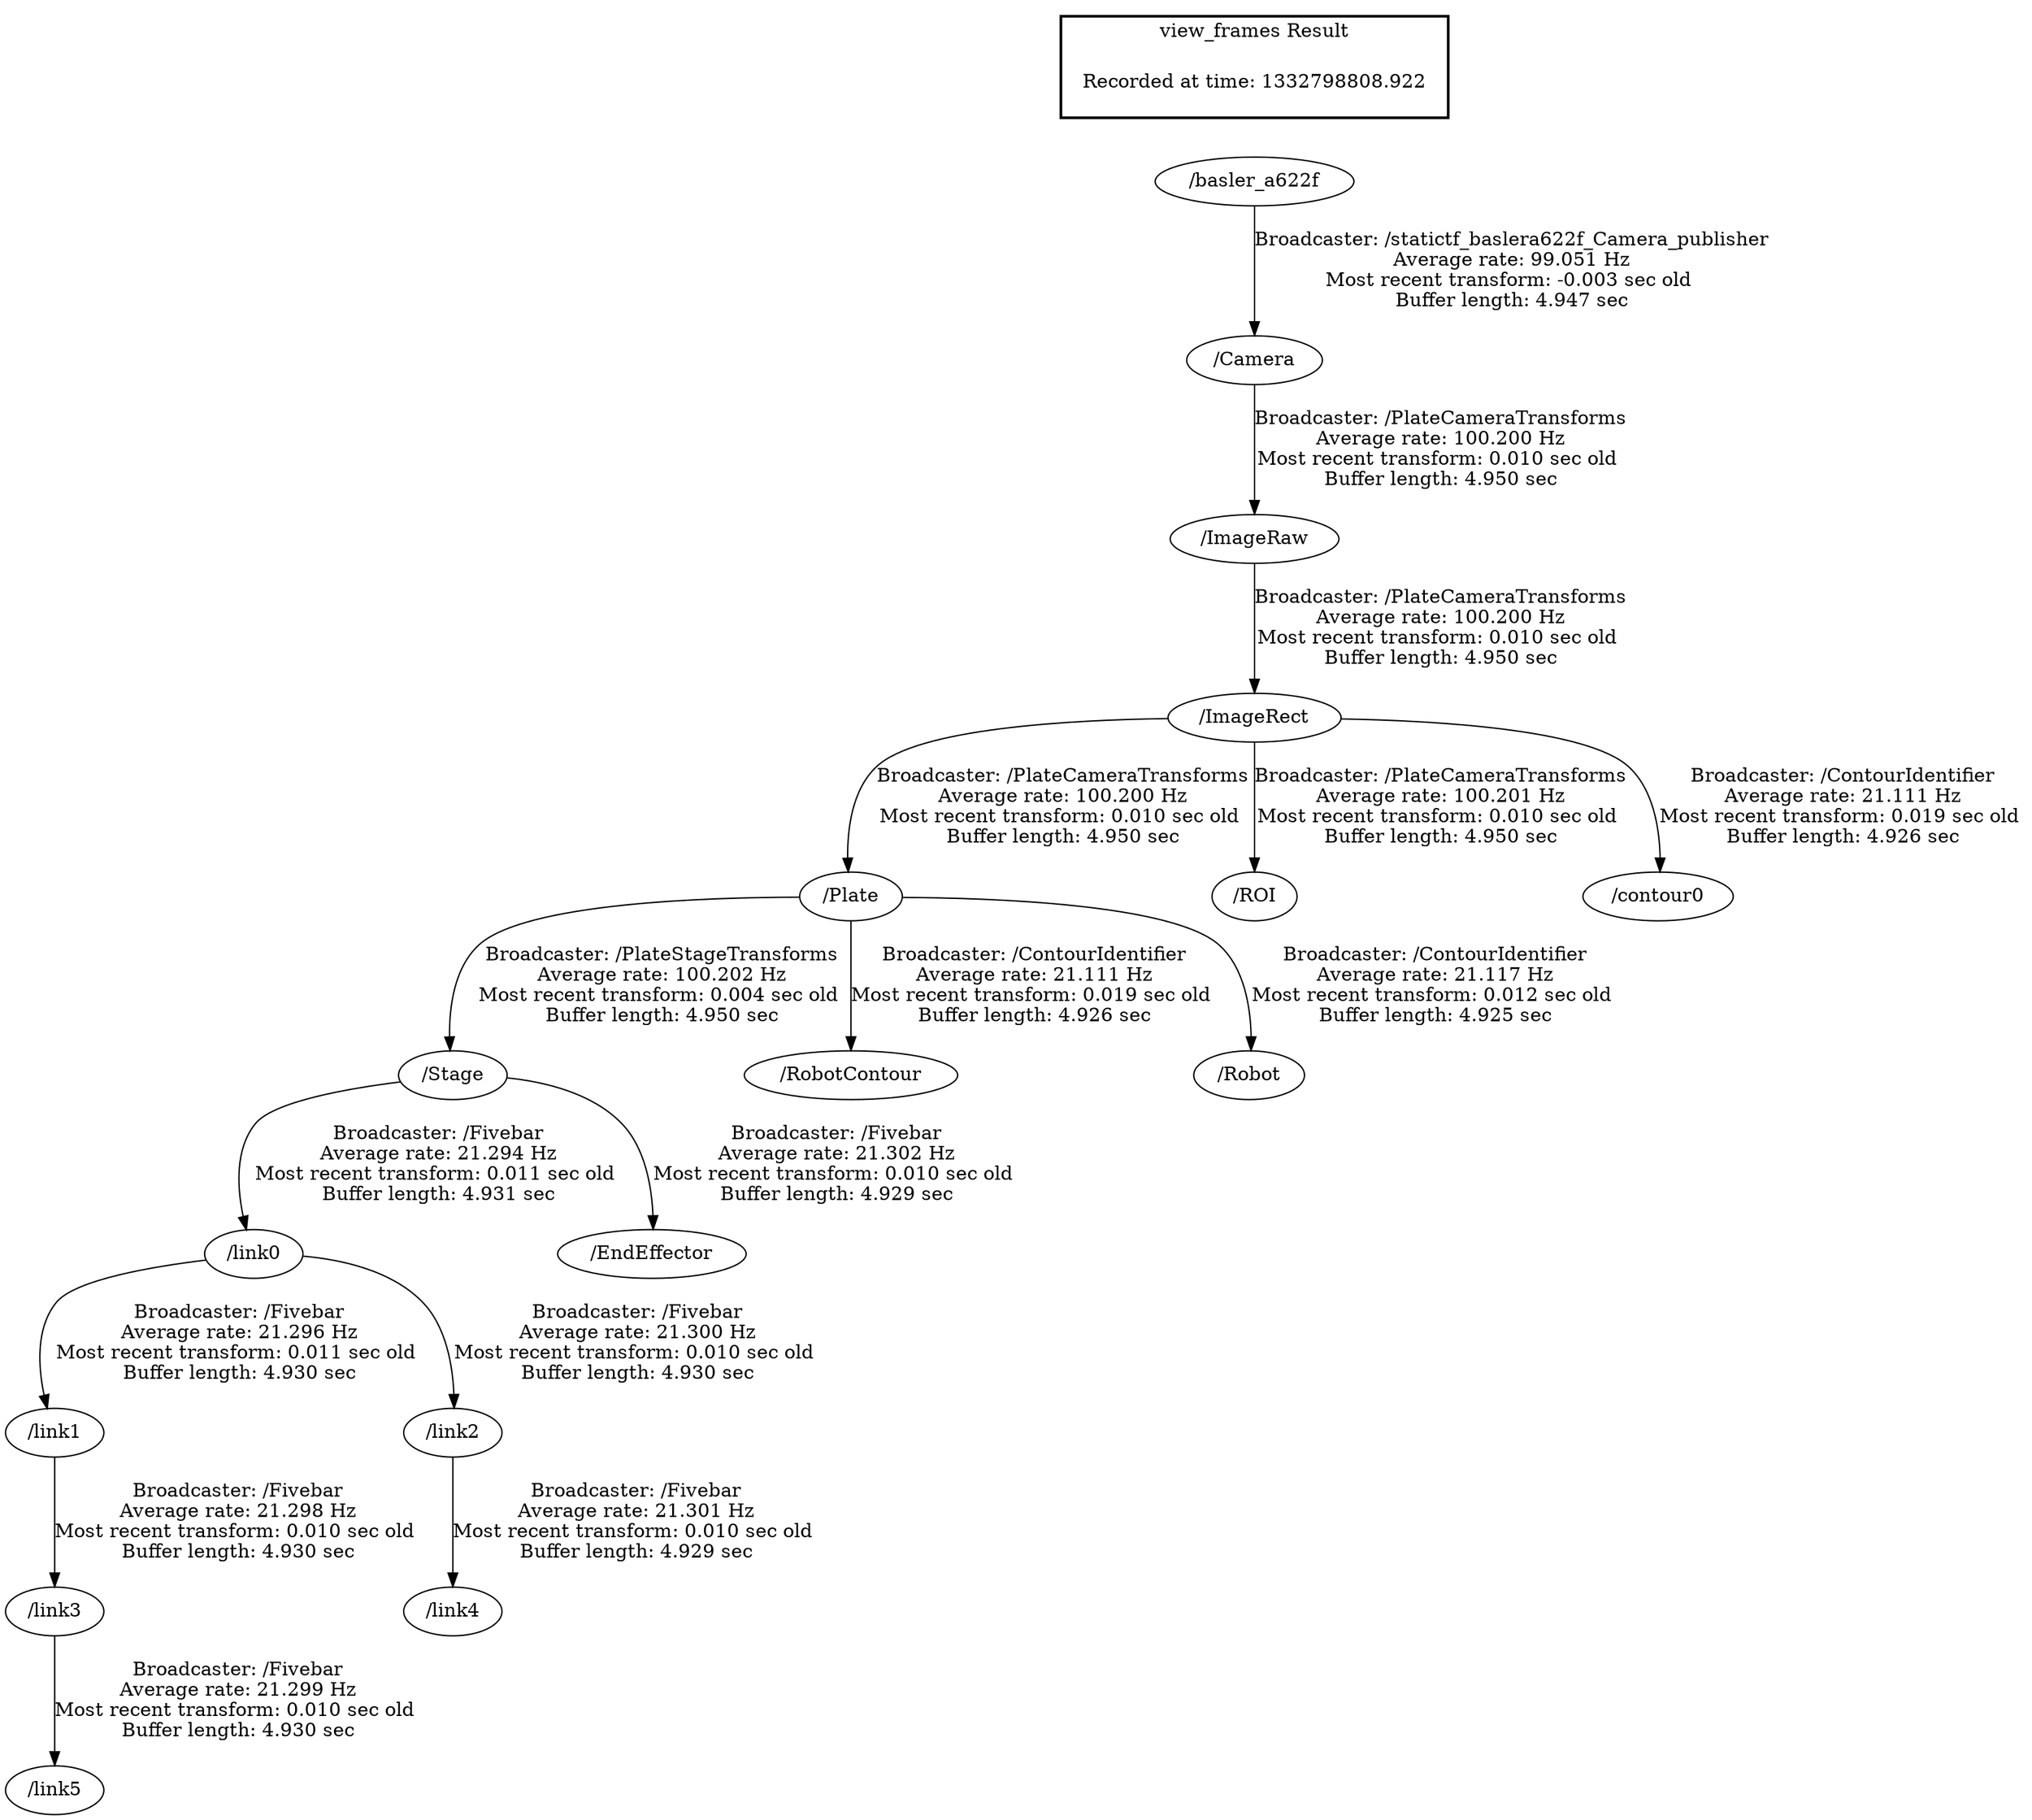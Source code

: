 digraph G {
"/Camera" -> "/ImageRaw"[label="Broadcaster: /PlateCameraTransforms\nAverage rate: 100.200 Hz\nMost recent transform: 0.010 sec old \nBuffer length: 4.950 sec\n"];
"/basler_a622f" -> "/Camera"[label="Broadcaster: /statictf_baslera622f_Camera_publisher\nAverage rate: 99.051 Hz\nMost recent transform: -0.003 sec old \nBuffer length: 4.947 sec\n"];
"/ImageRaw" -> "/ImageRect"[label="Broadcaster: /PlateCameraTransforms\nAverage rate: 100.200 Hz\nMost recent transform: 0.010 sec old \nBuffer length: 4.950 sec\n"];
"/ImageRect" -> "/Plate"[label="Broadcaster: /PlateCameraTransforms\nAverage rate: 100.200 Hz\nMost recent transform: 0.010 sec old \nBuffer length: 4.950 sec\n"];
"/ImageRect" -> "/ROI"[label="Broadcaster: /PlateCameraTransforms\nAverage rate: 100.201 Hz\nMost recent transform: 0.010 sec old \nBuffer length: 4.950 sec\n"];
"/Plate" -> "/Stage"[label="Broadcaster: /PlateStageTransforms\nAverage rate: 100.202 Hz\nMost recent transform: 0.004 sec old \nBuffer length: 4.950 sec\n"];
"/ImageRect" -> "/contour0"[label="Broadcaster: /ContourIdentifier\nAverage rate: 21.111 Hz\nMost recent transform: 0.019 sec old \nBuffer length: 4.926 sec\n"];
"/Stage" -> "/link0"[label="Broadcaster: /Fivebar\nAverage rate: 21.294 Hz\nMost recent transform: 0.011 sec old \nBuffer length: 4.931 sec\n"];
"/link0" -> "/link1"[label="Broadcaster: /Fivebar\nAverage rate: 21.296 Hz\nMost recent transform: 0.011 sec old \nBuffer length: 4.930 sec\n"];
"/link1" -> "/link3"[label="Broadcaster: /Fivebar\nAverage rate: 21.298 Hz\nMost recent transform: 0.010 sec old \nBuffer length: 4.930 sec\n"];
"/link3" -> "/link5"[label="Broadcaster: /Fivebar\nAverage rate: 21.299 Hz\nMost recent transform: 0.010 sec old \nBuffer length: 4.930 sec\n"];
"/link0" -> "/link2"[label="Broadcaster: /Fivebar\nAverage rate: 21.300 Hz\nMost recent transform: 0.010 sec old \nBuffer length: 4.930 sec\n"];
"/link2" -> "/link4"[label="Broadcaster: /Fivebar\nAverage rate: 21.301 Hz\nMost recent transform: 0.010 sec old \nBuffer length: 4.929 sec\n"];
"/Stage" -> "/EndEffector"[label="Broadcaster: /Fivebar\nAverage rate: 21.302 Hz\nMost recent transform: 0.010 sec old \nBuffer length: 4.929 sec\n"];
"/Plate" -> "/RobotContour"[label="Broadcaster: /ContourIdentifier\nAverage rate: 21.111 Hz\nMost recent transform: 0.019 sec old \nBuffer length: 4.926 sec\n"];
"/Plate" -> "/Robot"[label="Broadcaster: /ContourIdentifier\nAverage rate: 21.117 Hz\nMost recent transform: 0.012 sec old \nBuffer length: 4.925 sec\n"];
edge [style=invis];
 subgraph cluster_legend { style=bold; color=black; label ="view_frames Result";
"Recorded at time: 1332798808.922"[ shape=plaintext ] ;
 }->"/basler_a622f";
}